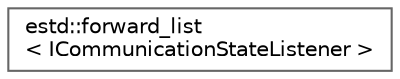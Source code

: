 digraph "Graphical Class Hierarchy"
{
 // LATEX_PDF_SIZE
  bgcolor="transparent";
  edge [fontname=Helvetica,fontsize=10,labelfontname=Helvetica,labelfontsize=10];
  node [fontname=Helvetica,fontsize=10,shape=box,height=0.2,width=0.4];
  rankdir="LR";
  Node0 [id="Node000000",label="estd::forward_list\l\< ICommunicationStateListener \>",height=0.2,width=0.4,color="grey40", fillcolor="white", style="filled",URL="$dd/d35/classestd_1_1forward__list.html",tooltip=" "];
}
